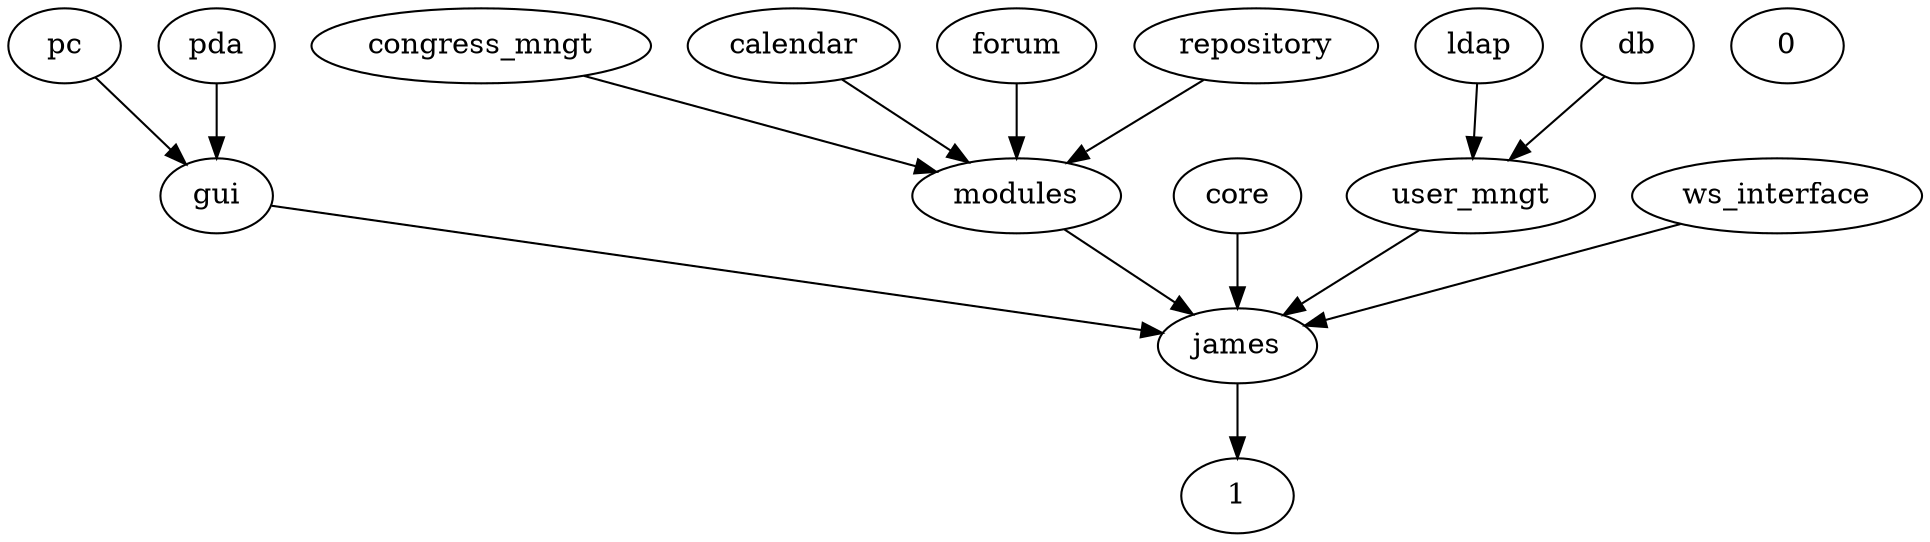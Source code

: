digraph G {
  pc;
  ldap;
  modules;
  congress_mngt;
  james;
  calendar;
  core;
  forum;
  user_mngt;
  gui;
  ws_interface;
  0;
  repository;
  pda;
  db;
  1;
  james -> 1;
  ldap -> user_mngt;
  pda -> gui;
  db -> user_mngt;
  forum -> modules;
  congress_mngt -> modules;
  gui -> james;
  ws_interface -> james;
  core -> james;
  modules -> james;
  user_mngt -> james;
  repository -> modules;
  calendar -> modules;
  pc -> gui;
}
